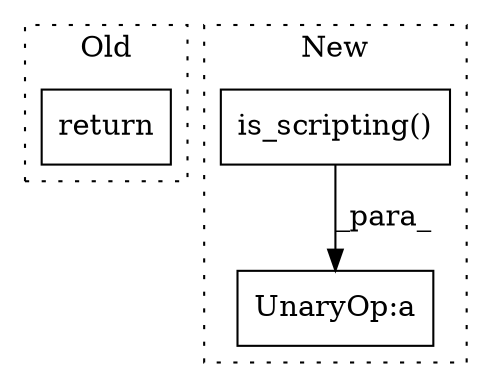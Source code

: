 digraph G {
subgraph cluster0 {
1 [label="return" a="93" s="10498" l="7" shape="box"];
label = "Old";
style="dotted";
}
subgraph cluster1 {
2 [label="is_scripting()" a="75" s="10137" l="24" shape="box"];
3 [label="UnaryOp:a" a="61" s="10133" l="3" shape="box"];
label = "New";
style="dotted";
}
2 -> 3 [label="_para_"];
}